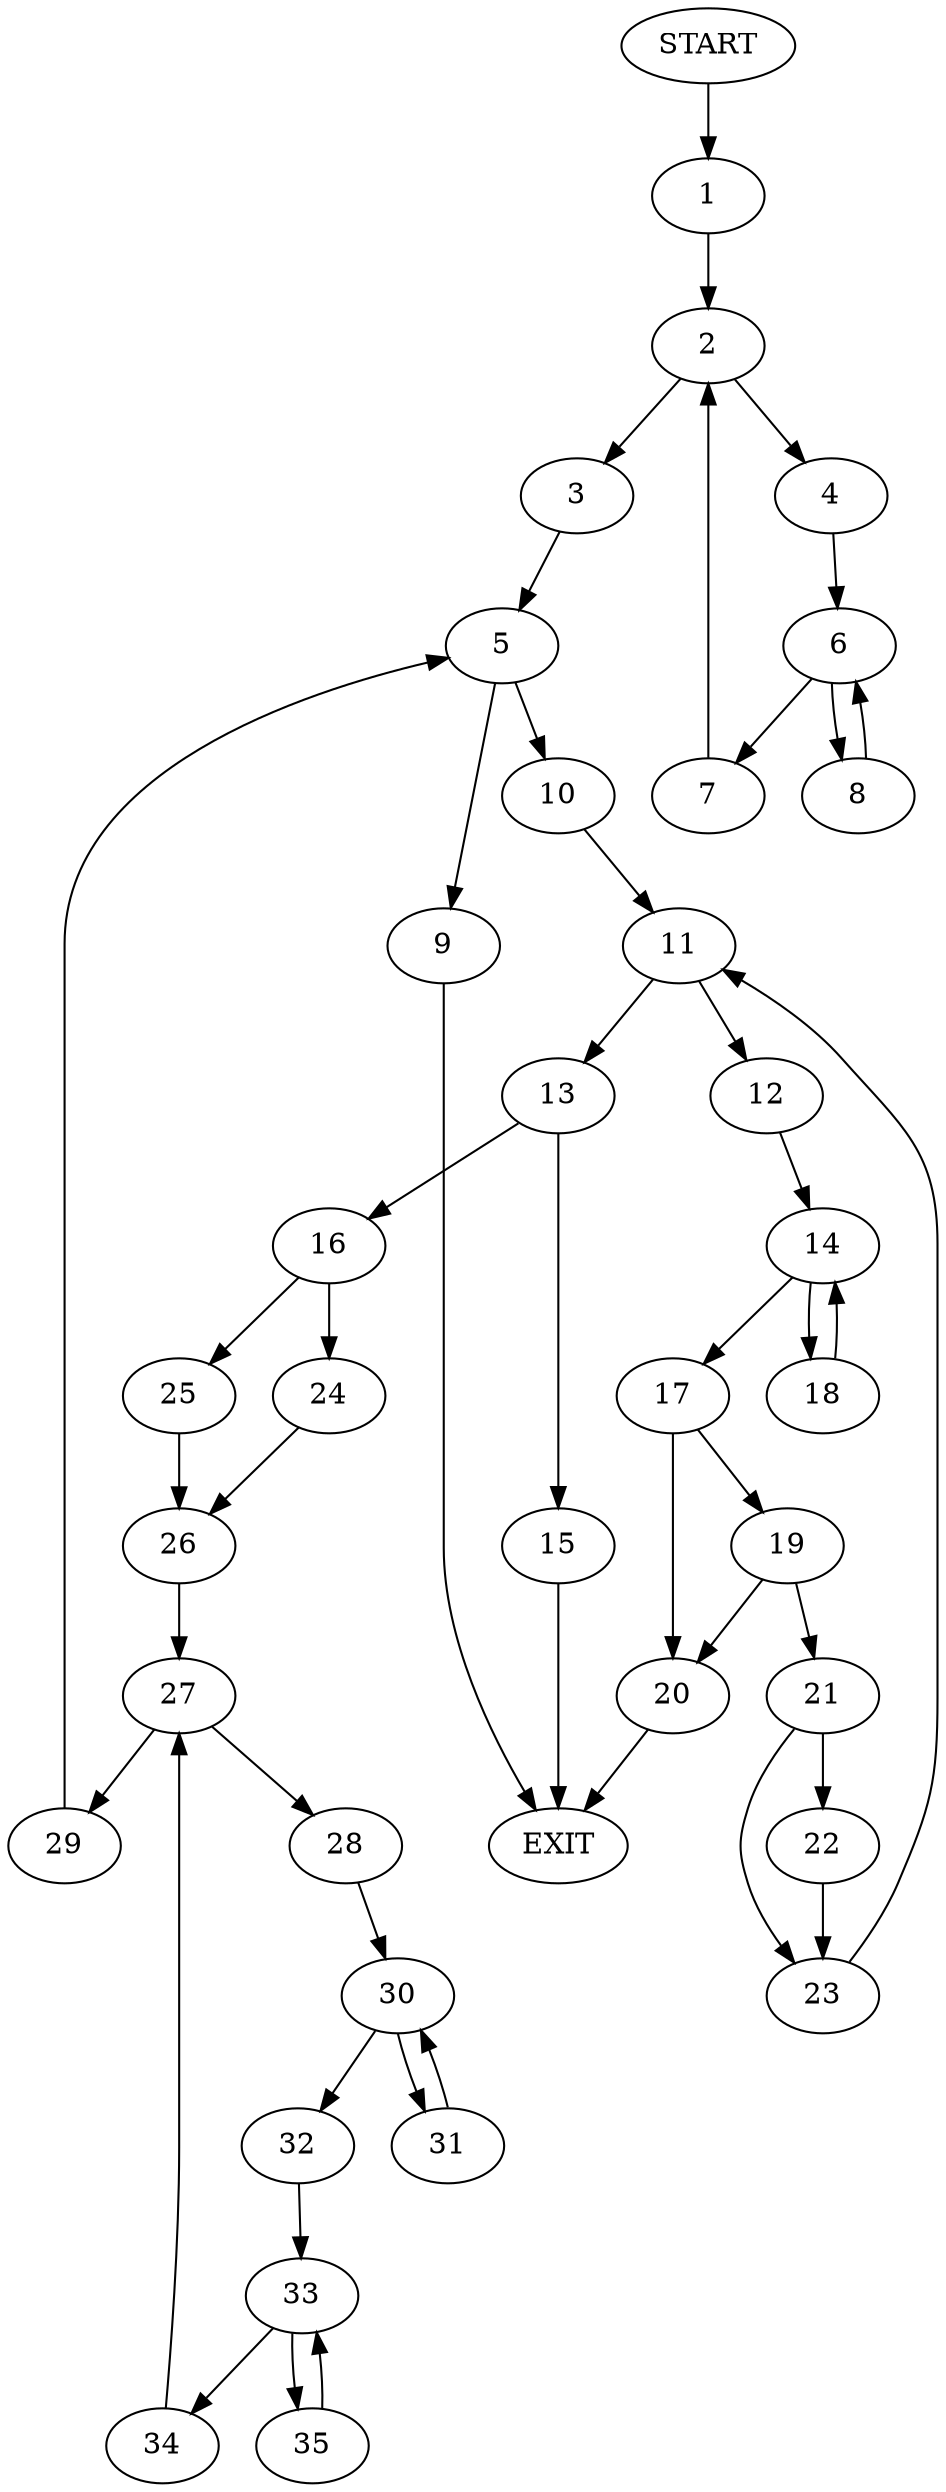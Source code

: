 digraph {
0 [label="START"]
36 [label="EXIT"]
0 -> 1
1 -> 2
2 -> 3
2 -> 4
3 -> 5
4 -> 6
6 -> 7
6 -> 8
8 -> 6
7 -> 2
5 -> 9
5 -> 10
10 -> 11
9 -> 36
11 -> 12
11 -> 13
12 -> 14
13 -> 15
13 -> 16
14 -> 17
14 -> 18
18 -> 14
17 -> 19
17 -> 20
20 -> 36
19 -> 21
19 -> 20
21 -> 22
21 -> 23
23 -> 11
22 -> 23
16 -> 24
16 -> 25
15 -> 36
24 -> 26
25 -> 26
26 -> 27
27 -> 28
27 -> 29
29 -> 5
28 -> 30
30 -> 31
30 -> 32
31 -> 30
32 -> 33
33 -> 34
33 -> 35
34 -> 27
35 -> 33
}
